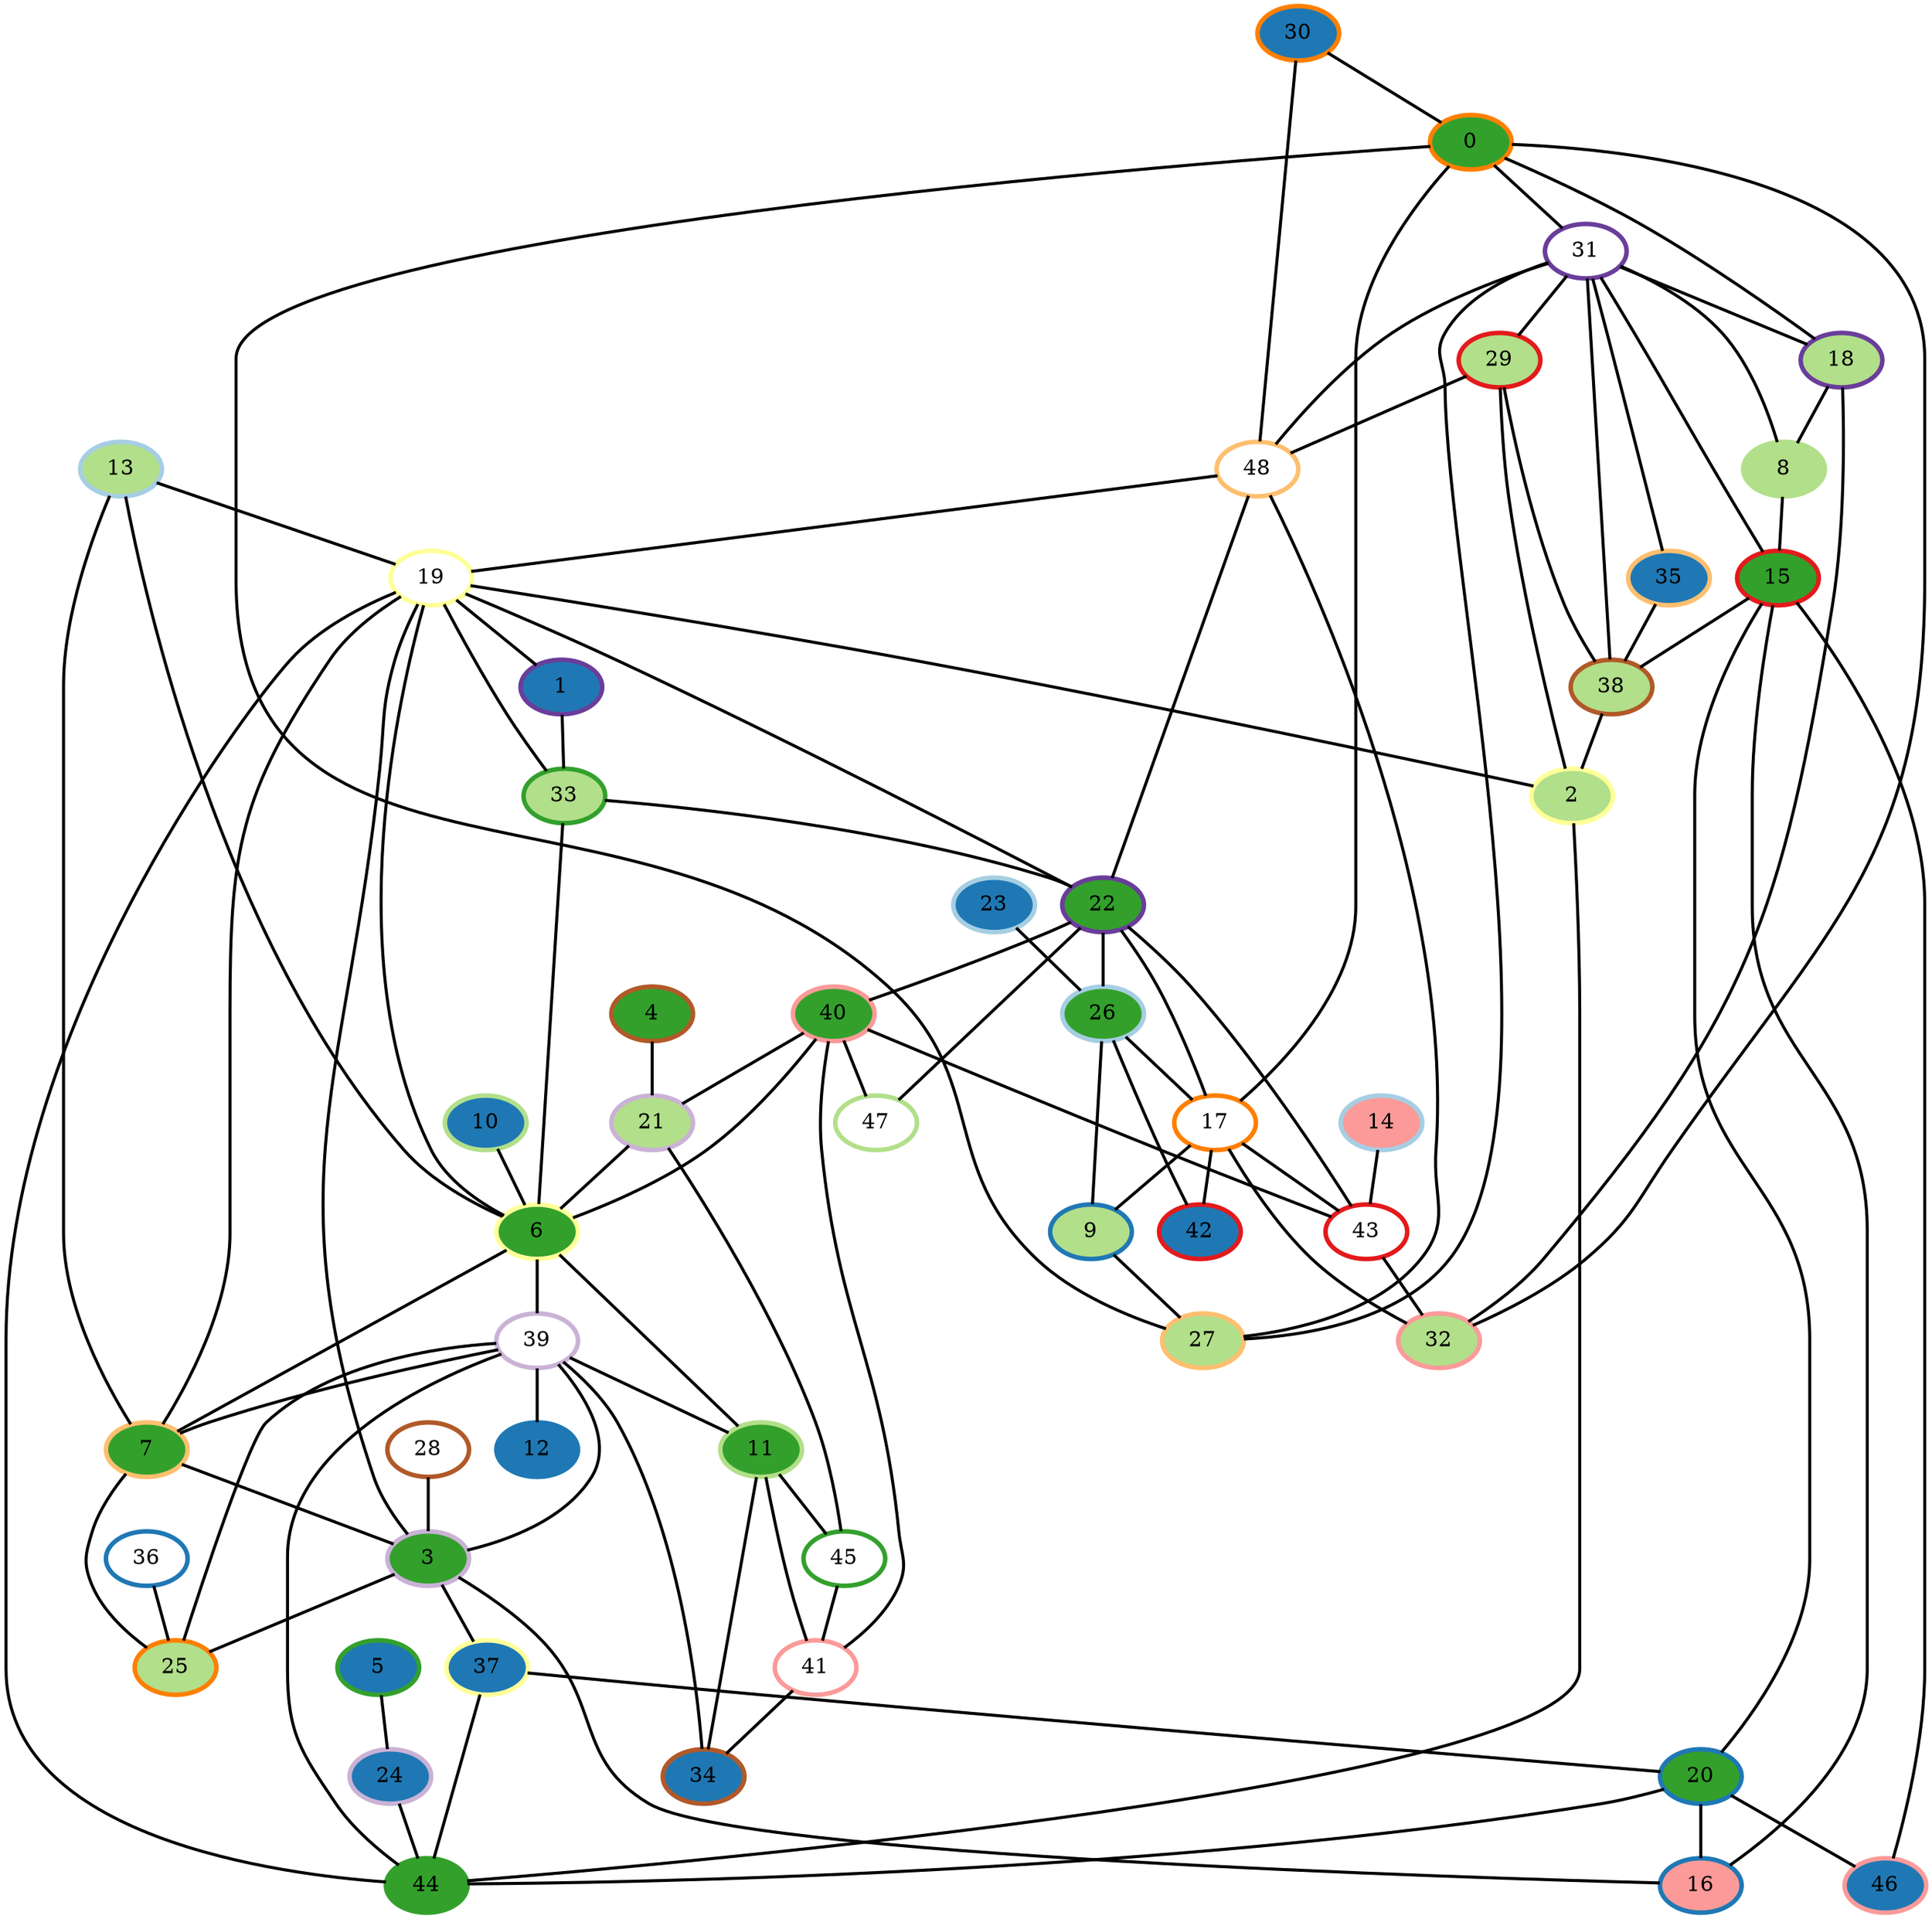 graph G {
    0 [penwidth=3,color=8, colorscheme=paired12,style=filled,fillcolor=4]
    1 [penwidth=3,color=10, colorscheme=paired12,style=filled,fillcolor=2]
    2 [penwidth=3,color=11, colorscheme=paired12,style=filled,fillcolor=3]
    3 [penwidth=3,color=9, colorscheme=paired12,style=filled,fillcolor=4]
    4 [penwidth=3,color=12, colorscheme=paired12,style=filled,fillcolor=4]
    5 [penwidth=3,color=4, colorscheme=paired12,style=filled,fillcolor=2]
    6 [penwidth=3,color=11, colorscheme=paired12,style=filled,fillcolor=4]
    7 [penwidth=3,color=7, colorscheme=paired12,style=filled,fillcolor=4]
    8 [penwidth=3,color=3, colorscheme=paired12,style=filled,fillcolor=3]
    9 [penwidth=3,color=2, colorscheme=paired12,style=filled,fillcolor=3]
    10 [penwidth=3,color=3, colorscheme=paired12,style=filled,fillcolor=2]
    11 [penwidth=3,color=3, colorscheme=paired12,style=filled,fillcolor=4]
    12 [penwidth=3,color=2, colorscheme=paired12,style=filled,fillcolor=2]
    13 [penwidth=3,color=1, colorscheme=paired12,style=filled,fillcolor=3]
    14 [penwidth=3,color=1, colorscheme=paired12,style=filled,fillcolor=5]
    15 [penwidth=3,color=6, colorscheme=paired12,style=filled,fillcolor=4]
    16 [penwidth=3,color=2, colorscheme=paired12,style=filled,fillcolor=5]
    17 [penwidth=3,color=8, colorscheme=paired12]
    18 [penwidth=3,color=10, colorscheme=paired12,style=filled,fillcolor=3]
    19 [penwidth=3,color=11, colorscheme=paired12]
    20 [penwidth=3,color=2, colorscheme=paired12,style=filled,fillcolor=4]
    21 [penwidth=3,color=9, colorscheme=paired12,style=filled,fillcolor=3]
    22 [penwidth=3,color=10, colorscheme=paired12,style=filled,fillcolor=4]
    23 [penwidth=3,color=1, colorscheme=paired12,style=filled,fillcolor=2]
    24 [penwidth=3,color=9, colorscheme=paired12,style=filled,fillcolor=2]
    25 [penwidth=3,color=8, colorscheme=paired12,style=filled,fillcolor=3]
    26 [penwidth=3,color=1, colorscheme=paired12,style=filled,fillcolor=4]
    27 [penwidth=3,color=7, colorscheme=paired12,style=filled,fillcolor=3]
    28 [penwidth=3,color=12, colorscheme=paired12]
    29 [penwidth=3,color=6, colorscheme=paired12,style=filled,fillcolor=3]
    30 [penwidth=3,color=8, colorscheme=paired12,style=filled,fillcolor=2]
    31 [penwidth=3,color=10, colorscheme=paired12]
    32 [penwidth=3,color=5, colorscheme=paired12,style=filled,fillcolor=3]
    33 [penwidth=3,color=4, colorscheme=paired12,style=filled,fillcolor=3]
    34 [penwidth=3,color=12, colorscheme=paired12,style=filled,fillcolor=2]
    35 [penwidth=3,color=7, colorscheme=paired12,style=filled,fillcolor=2]
    36 [penwidth=3,color=2, colorscheme=paired12]
    37 [penwidth=3,color=11, colorscheme=paired12,style=filled,fillcolor=2]
    38 [penwidth=3,color=12, colorscheme=paired12,style=filled,fillcolor=3]
    39 [penwidth=3,color=9, colorscheme=paired12]
    40 [penwidth=3,color=5, colorscheme=paired12,style=filled,fillcolor=4]
    41 [penwidth=3,color=5, colorscheme=paired12]
    42 [penwidth=3,color=6, colorscheme=paired12,style=filled,fillcolor=2]
    43 [penwidth=3,color=6, colorscheme=paired12]
    44 [penwidth=3,color=4, colorscheme=paired12,style=filled,fillcolor=4]
    45 [penwidth=3,color=4, colorscheme=paired12]
    46 [penwidth=3,color=5, colorscheme=paired12,style=filled,fillcolor=2]
    47 [penwidth=3,color=3, colorscheme=paired12]
    48 [penwidth=3,color=7, colorscheme=paired12]

    15--38 [penwidth=2]
    29--2 [penwidth=2]
    15--16 [penwidth=2]
    3--37 [penwidth=2]
    6--33 [penwidth=2]
    15--20 [penwidth=2]
    41--11 [penwidth=2]
    47--22 [penwidth=2]
    19--7 [penwidth=2]
    19--1 [penwidth=2]
    7--3 [penwidth=2]
    19--2 [penwidth=2]
    33--19 [penwidth=2]
    1--33 [penwidth=2]
    27--0 [penwidth=2]
    35--38 [penwidth=2]
    4--21 [penwidth=2]
    40--41 [penwidth=2]
    40--6 [penwidth=2]
    14--43 [penwidth=2]
    6--11 [penwidth=2]
    39--34 [penwidth=2]
    40--43 [penwidth=2]
    21--6 [penwidth=2]
    2--44 [penwidth=2]
    48--27 [penwidth=2]
    17--43 [penwidth=2]
    38--2 [penwidth=2]
    27--31 [penwidth=2]
    30--0 [penwidth=2]
    41--34 [penwidth=2]
    31--48 [penwidth=2]
    3--19 [penwidth=2]
    0--31 [penwidth=2]
    26--17 [penwidth=2]
    17--32 [penwidth=2]
    30--48 [penwidth=2]
    3--39 [penwidth=2]
    20--46 [penwidth=2]
    39--7 [penwidth=2]
    26--9 [penwidth=2]
    19--6 [penwidth=2]
    10--6 [penwidth=2]
    17--0 [penwidth=2]
    31--18 [penwidth=2]
    22--48 [penwidth=2]
    18--0 [penwidth=2]
    40--47 [penwidth=2]
    3--16 [penwidth=2]
    26--42 [penwidth=2]
    15--46 [penwidth=2]
    18--8 [penwidth=2]
    7--6 [penwidth=2]
    5--24 [penwidth=2]
    25--39 [penwidth=2]
    40--21 [penwidth=2]
    11--45 [penwidth=2]
    34--11 [penwidth=2]
    31--15 [penwidth=2]
    3--25 [penwidth=2]
    24--44 [penwidth=2]
    9--27 [penwidth=2]
    33--22 [penwidth=2]
    36--25 [penwidth=2]
    13--6 [penwidth=2]
    20--16 [penwidth=2]
    39--12 [penwidth=2]
    23--26 [penwidth=2]
    21--45 [penwidth=2]
    0--32 [penwidth=2]
    37--44 [penwidth=2]
    13--7 [penwidth=2]
    22--40 [penwidth=2]
    31--29 [penwidth=2]
    45--41 [penwidth=2]
    8--15 [penwidth=2]
    18--32 [penwidth=2]
    17--22 [penwidth=2]
    39--11 [penwidth=2]
    7--25 [penwidth=2]
    31--38 [penwidth=2]
    20--44 [penwidth=2]
    48--19 [penwidth=2]
    43--32 [penwidth=2]
    31--35 [penwidth=2]
    13--19 [penwidth=2]
    29--48 [penwidth=2]
    37--20 [penwidth=2]
    8--31 [penwidth=2]
    19--44 [penwidth=2]
    22--26 [penwidth=2]
    39--44 [penwidth=2]
    17--42 [penwidth=2]
    43--22 [penwidth=2]
    17--9 [penwidth=2]
    6--39 [penwidth=2]
    19--22 [penwidth=2]
    29--38 [penwidth=2]
    28--3 [penwidth=2]
}